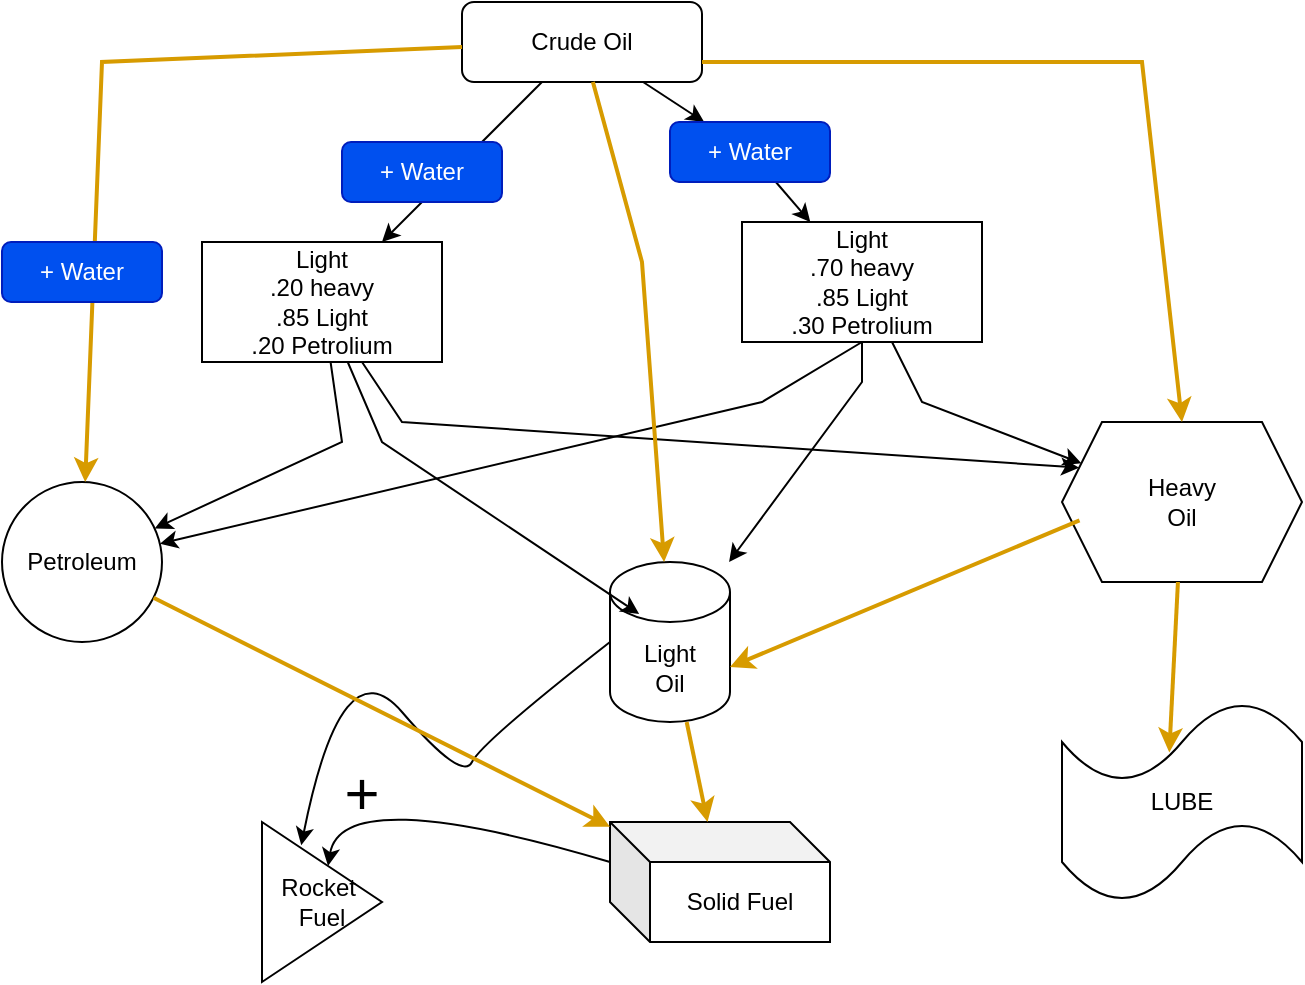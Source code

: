 <mxfile version="24.8.4">
  <diagram id="C5RBs43oDa-KdzZeNtuy" name="Page-1">
    <mxGraphModel dx="1050" dy="522" grid="1" gridSize="10" guides="1" tooltips="1" connect="1" arrows="1" fold="1" page="1" pageScale="1" pageWidth="827" pageHeight="1169" math="0" shadow="0">
      <root>
        <mxCell id="WIyWlLk6GJQsqaUBKTNV-0" />
        <mxCell id="WIyWlLk6GJQsqaUBKTNV-1" parent="WIyWlLk6GJQsqaUBKTNV-0" />
        <mxCell id="WIyWlLk6GJQsqaUBKTNV-3" value="Crude Oil" style="rounded=1;whiteSpace=wrap;html=1;fontSize=12;glass=0;strokeWidth=1;shadow=0;" parent="WIyWlLk6GJQsqaUBKTNV-1" vertex="1">
          <mxGeometry x="310" y="10" width="120" height="40" as="geometry" />
        </mxCell>
        <mxCell id="xNyH6aOBv22jk299AQ-3-2" value="Petroleum" style="ellipse;whiteSpace=wrap;html=1;aspect=fixed;" parent="WIyWlLk6GJQsqaUBKTNV-1" vertex="1">
          <mxGeometry x="80" y="250" width="80" height="80" as="geometry" />
        </mxCell>
        <mxCell id="xNyH6aOBv22jk299AQ-3-3" value="Light&lt;div&gt;Oil&lt;/div&gt;" style="shape=cylinder3;whiteSpace=wrap;html=1;boundedLbl=1;backgroundOutline=1;size=15;" parent="WIyWlLk6GJQsqaUBKTNV-1" vertex="1">
          <mxGeometry x="384" y="290" width="60" height="80" as="geometry" />
        </mxCell>
        <mxCell id="xNyH6aOBv22jk299AQ-3-5" value="Heavy&lt;div&gt;Oil&lt;/div&gt;" style="shape=hexagon;perimeter=hexagonPerimeter2;whiteSpace=wrap;html=1;fixedSize=1;" parent="WIyWlLk6GJQsqaUBKTNV-1" vertex="1">
          <mxGeometry x="610" y="220" width="120" height="80" as="geometry" />
        </mxCell>
        <mxCell id="xNyH6aOBv22jk299AQ-3-10" value="" style="endArrow=none;startArrow=classic;html=1;rounded=0;exitX=0.5;exitY=0;exitDx=0;exitDy=0;entryX=1;entryY=0.75;entryDx=0;entryDy=0;strokeWidth=2;fillColor=#ffe6cc;strokeColor=#d79b00;endFill=0;" parent="WIyWlLk6GJQsqaUBKTNV-1" source="xNyH6aOBv22jk299AQ-3-5" target="WIyWlLk6GJQsqaUBKTNV-3" edge="1">
          <mxGeometry width="50" height="50" relative="1" as="geometry">
            <mxPoint x="570" y="200" as="sourcePoint" />
            <mxPoint x="620" y="150" as="targetPoint" />
            <Array as="points">
              <mxPoint x="650" y="40" />
            </Array>
          </mxGeometry>
        </mxCell>
        <mxCell id="xNyH6aOBv22jk299AQ-3-13" value="" style="endArrow=classic;html=1;rounded=0;entryX=1;entryY=0;entryDx=0;entryDy=52.5;entryPerimeter=0;exitX=0.073;exitY=0.615;exitDx=0;exitDy=0;exitPerimeter=0;strokeWidth=2;fillColor=#ffe6cc;strokeColor=#d79b00;" parent="WIyWlLk6GJQsqaUBKTNV-1" source="xNyH6aOBv22jk299AQ-3-5" target="xNyH6aOBv22jk299AQ-3-3" edge="1">
          <mxGeometry width="50" height="50" relative="1" as="geometry">
            <mxPoint x="580" y="260" as="sourcePoint" />
            <mxPoint x="440" y="250" as="targetPoint" />
          </mxGeometry>
        </mxCell>
        <mxCell id="xNyH6aOBv22jk299AQ-3-15" value="Solid Fuel" style="shape=cube;whiteSpace=wrap;html=1;boundedLbl=1;backgroundOutline=1;darkOpacity=0.05;darkOpacity2=0.1;" parent="WIyWlLk6GJQsqaUBKTNV-1" vertex="1">
          <mxGeometry x="384" y="420" width="110" height="60" as="geometry" />
        </mxCell>
        <mxCell id="xNyH6aOBv22jk299AQ-3-16" value="" style="endArrow=classic;html=1;rounded=0;fillColor=#ffe6cc;strokeColor=#d79b00;strokeWidth=2;" parent="WIyWlLk6GJQsqaUBKTNV-1" source="xNyH6aOBv22jk299AQ-3-3" target="xNyH6aOBv22jk299AQ-3-15" edge="1">
          <mxGeometry width="50" height="50" relative="1" as="geometry">
            <mxPoint x="330" y="370" as="sourcePoint" />
            <mxPoint x="380" y="320" as="targetPoint" />
          </mxGeometry>
        </mxCell>
        <mxCell id="xNyH6aOBv22jk299AQ-3-17" value="LUBE" style="shape=tape;whiteSpace=wrap;html=1;" parent="WIyWlLk6GJQsqaUBKTNV-1" vertex="1">
          <mxGeometry x="610" y="360" width="120" height="100" as="geometry" />
        </mxCell>
        <mxCell id="xNyH6aOBv22jk299AQ-3-18" value="" style="endArrow=classic;html=1;rounded=0;entryX=0.447;entryY=0.252;entryDx=0;entryDy=0;entryPerimeter=0;fillColor=#ffe6cc;strokeColor=#d79b00;strokeWidth=2;" parent="WIyWlLk6GJQsqaUBKTNV-1" source="xNyH6aOBv22jk299AQ-3-5" target="xNyH6aOBv22jk299AQ-3-17" edge="1">
          <mxGeometry width="50" height="50" relative="1" as="geometry">
            <mxPoint x="630" y="360" as="sourcePoint" />
            <mxPoint x="680" y="310" as="targetPoint" />
          </mxGeometry>
        </mxCell>
        <mxCell id="xNyH6aOBv22jk299AQ-3-19" value="Rocket&amp;nbsp;&lt;div&gt;Fuel&lt;/div&gt;" style="triangle;whiteSpace=wrap;html=1;" parent="WIyWlLk6GJQsqaUBKTNV-1" vertex="1">
          <mxGeometry x="210" y="420" width="60" height="80" as="geometry" />
        </mxCell>
        <mxCell id="xNyH6aOBv22jk299AQ-3-20" value="" style="curved=1;endArrow=classic;html=1;rounded=0;exitX=0;exitY=0;exitDx=0;exitDy=20;exitPerimeter=0;" parent="WIyWlLk6GJQsqaUBKTNV-1" source="xNyH6aOBv22jk299AQ-3-15" target="xNyH6aOBv22jk299AQ-3-19" edge="1">
          <mxGeometry width="50" height="50" relative="1" as="geometry">
            <mxPoint x="250" y="450" as="sourcePoint" />
            <mxPoint x="300" y="400" as="targetPoint" />
            <Array as="points">
              <mxPoint x="250" y="400" />
            </Array>
          </mxGeometry>
        </mxCell>
        <mxCell id="xNyH6aOBv22jk299AQ-3-21" value="" style="curved=1;endArrow=classic;html=1;rounded=0;exitX=0;exitY=0.5;exitDx=0;exitDy=0;exitPerimeter=0;entryX=0.327;entryY=0.145;entryDx=0;entryDy=0;entryPerimeter=0;" parent="WIyWlLk6GJQsqaUBKTNV-1" source="xNyH6aOBv22jk299AQ-3-3" target="xNyH6aOBv22jk299AQ-3-19" edge="1">
          <mxGeometry width="50" height="50" relative="1" as="geometry">
            <mxPoint x="250" y="380" as="sourcePoint" />
            <mxPoint x="300" y="330" as="targetPoint" />
            <Array as="points">
              <mxPoint x="320" y="380" />
              <mxPoint x="310" y="400" />
              <mxPoint x="250" y="330" />
            </Array>
          </mxGeometry>
        </mxCell>
        <mxCell id="xNyH6aOBv22jk299AQ-3-24" value="" style="endArrow=classic;html=1;rounded=0;" parent="WIyWlLk6GJQsqaUBKTNV-1" source="WIyWlLk6GJQsqaUBKTNV-3" target="xNyH6aOBv22jk299AQ-3-26" edge="1">
          <mxGeometry width="50" height="50" relative="1" as="geometry">
            <mxPoint x="220" y="30" as="sourcePoint" />
            <mxPoint x="200" y="100" as="targetPoint" />
          </mxGeometry>
        </mxCell>
        <mxCell id="xNyH6aOBv22jk299AQ-3-26" value="Light&lt;div&gt;.20 heavy&lt;/div&gt;&lt;div&gt;.85 Light&lt;/div&gt;&lt;div&gt;.20 Petrolium&lt;/div&gt;" style="rounded=0;whiteSpace=wrap;html=1;" parent="WIyWlLk6GJQsqaUBKTNV-1" vertex="1">
          <mxGeometry x="180" y="130" width="120" height="60" as="geometry" />
        </mxCell>
        <mxCell id="xNyH6aOBv22jk299AQ-3-27" value="" style="endArrow=none;startArrow=classic;html=1;rounded=0;labelBorderColor=none;textShadow=0;strokeWidth=2;fillColor=#ffe6cc;strokeColor=#d79b00;endFill=0;" parent="WIyWlLk6GJQsqaUBKTNV-1" source="xNyH6aOBv22jk299AQ-3-2" target="WIyWlLk6GJQsqaUBKTNV-3" edge="1">
          <mxGeometry width="50" height="50" relative="1" as="geometry">
            <mxPoint x="120" y="30" as="sourcePoint" />
            <mxPoint x="-80" y="-170" as="targetPoint" />
            <Array as="points">
              <mxPoint x="130" y="40" />
            </Array>
          </mxGeometry>
        </mxCell>
        <mxCell id="xNyH6aOBv22jk299AQ-3-28" value="" style="endArrow=classic;html=1;rounded=0;" parent="WIyWlLk6GJQsqaUBKTNV-1" source="xNyH6aOBv22jk299AQ-3-40" target="xNyH6aOBv22jk299AQ-3-29" edge="1">
          <mxGeometry width="50" height="50" relative="1" as="geometry">
            <mxPoint x="350" y="150" as="sourcePoint" />
            <mxPoint x="442.727" y="110" as="targetPoint" />
          </mxGeometry>
        </mxCell>
        <mxCell id="xNyH6aOBv22jk299AQ-3-29" value="Light&lt;div&gt;.70 heavy&lt;/div&gt;&lt;div&gt;.85 Light&lt;/div&gt;&lt;div&gt;.3&lt;span style=&quot;background-color: initial;&quot;&gt;0 Petrolium&lt;/span&gt;&lt;/div&gt;" style="rounded=0;whiteSpace=wrap;html=1;" parent="WIyWlLk6GJQsqaUBKTNV-1" vertex="1">
          <mxGeometry x="450" y="120" width="120" height="60" as="geometry" />
        </mxCell>
        <mxCell id="xNyH6aOBv22jk299AQ-3-30" value="" style="endArrow=classic;html=1;rounded=0;" parent="WIyWlLk6GJQsqaUBKTNV-1" source="xNyH6aOBv22jk299AQ-3-26" target="xNyH6aOBv22jk299AQ-3-2" edge="1">
          <mxGeometry width="50" height="50" relative="1" as="geometry">
            <mxPoint x="360" y="60" as="sourcePoint" />
            <mxPoint x="280" y="140" as="targetPoint" />
            <Array as="points">
              <mxPoint x="250" y="230" />
            </Array>
          </mxGeometry>
        </mxCell>
        <mxCell id="xNyH6aOBv22jk299AQ-3-31" value="" style="endArrow=classic;html=1;rounded=0;entryX=0;entryY=0.25;entryDx=0;entryDy=0;" parent="WIyWlLk6GJQsqaUBKTNV-1" source="xNyH6aOBv22jk299AQ-3-26" target="xNyH6aOBv22jk299AQ-3-5" edge="1">
          <mxGeometry width="50" height="50" relative="1" as="geometry">
            <mxPoint x="235" y="200" as="sourcePoint" />
            <mxPoint x="164" y="279" as="targetPoint" />
            <Array as="points">
              <mxPoint x="280" y="220" />
            </Array>
          </mxGeometry>
        </mxCell>
        <mxCell id="xNyH6aOBv22jk299AQ-3-32" value="" style="endArrow=classic;html=1;rounded=0;entryX=0.243;entryY=0.325;entryDx=0;entryDy=0;entryPerimeter=0;" parent="WIyWlLk6GJQsqaUBKTNV-1" source="xNyH6aOBv22jk299AQ-3-26" target="xNyH6aOBv22jk299AQ-3-3" edge="1">
          <mxGeometry width="50" height="50" relative="1" as="geometry">
            <mxPoint x="271" y="200" as="sourcePoint" />
            <mxPoint x="364" y="270" as="targetPoint" />
            <Array as="points">
              <mxPoint x="270" y="230" />
            </Array>
          </mxGeometry>
        </mxCell>
        <mxCell id="xNyH6aOBv22jk299AQ-3-33" value="" style="endArrow=classic;html=1;rounded=0;" parent="WIyWlLk6GJQsqaUBKTNV-1" source="xNyH6aOBv22jk299AQ-3-29" target="xNyH6aOBv22jk299AQ-3-5" edge="1">
          <mxGeometry width="50" height="50" relative="1" as="geometry">
            <mxPoint x="500" y="220" as="sourcePoint" />
            <mxPoint x="601" y="300" as="targetPoint" />
            <Array as="points">
              <mxPoint x="540" y="210" />
            </Array>
          </mxGeometry>
        </mxCell>
        <mxCell id="xNyH6aOBv22jk299AQ-3-34" value="" style="endArrow=classic;html=1;rounded=0;exitX=0.5;exitY=1;exitDx=0;exitDy=0;" parent="WIyWlLk6GJQsqaUBKTNV-1" source="xNyH6aOBv22jk299AQ-3-29" target="xNyH6aOBv22jk299AQ-3-3" edge="1">
          <mxGeometry width="50" height="50" relative="1" as="geometry">
            <mxPoint x="390" y="130" as="sourcePoint" />
            <mxPoint x="674" y="203" as="targetPoint" />
            <Array as="points">
              <mxPoint x="510" y="200" />
            </Array>
          </mxGeometry>
        </mxCell>
        <mxCell id="xNyH6aOBv22jk299AQ-3-35" value="" style="endArrow=classic;html=1;rounded=0;exitX=0.5;exitY=1;exitDx=0;exitDy=0;" parent="WIyWlLk6GJQsqaUBKTNV-1" source="xNyH6aOBv22jk299AQ-3-29" target="xNyH6aOBv22jk299AQ-3-2" edge="1">
          <mxGeometry width="50" height="50" relative="1" as="geometry">
            <mxPoint x="430" y="200" as="sourcePoint" />
            <mxPoint x="358" y="279" as="targetPoint" />
            <Array as="points">
              <mxPoint x="460" y="210" />
            </Array>
          </mxGeometry>
        </mxCell>
        <mxCell id="xNyH6aOBv22jk299AQ-3-36" value="" style="endArrow=none;startArrow=classic;html=1;rounded=0;strokeWidth=2;fillColor=#ffe6cc;strokeColor=#d79b00;endFill=0;" parent="WIyWlLk6GJQsqaUBKTNV-1" source="xNyH6aOBv22jk299AQ-3-3" target="WIyWlLk6GJQsqaUBKTNV-3" edge="1">
          <mxGeometry width="50" height="50" relative="1" as="geometry">
            <mxPoint x="360" y="110" as="sourcePoint" />
            <mxPoint x="120" y="-70" as="targetPoint" />
            <Array as="points">
              <mxPoint x="400" y="140" />
            </Array>
          </mxGeometry>
        </mxCell>
        <mxCell id="xNyH6aOBv22jk299AQ-3-37" value="+" style="text;strokeColor=none;align=center;fillColor=none;html=1;verticalAlign=middle;whiteSpace=wrap;rounded=0;fontSize=30;" parent="WIyWlLk6GJQsqaUBKTNV-1" vertex="1">
          <mxGeometry x="230" y="390" width="60" height="30" as="geometry" />
        </mxCell>
        <mxCell id="xNyH6aOBv22jk299AQ-3-38" value="" style="endArrow=classic;html=1;rounded=0;fillColor=#ffe6cc;strokeColor=#d79b00;strokeWidth=2;" parent="WIyWlLk6GJQsqaUBKTNV-1" source="xNyH6aOBv22jk299AQ-3-2" target="xNyH6aOBv22jk299AQ-3-15" edge="1">
          <mxGeometry width="50" height="50" relative="1" as="geometry">
            <mxPoint x="150" y="360" as="sourcePoint" />
            <mxPoint x="161" y="410" as="targetPoint" />
          </mxGeometry>
        </mxCell>
        <mxCell id="xNyH6aOBv22jk299AQ-3-39" value="+ Water" style="rounded=1;whiteSpace=wrap;html=1;fillColor=#0050ef;fontColor=#ffffff;strokeColor=#001DBC;" parent="WIyWlLk6GJQsqaUBKTNV-1" vertex="1">
          <mxGeometry x="250" y="80" width="80" height="30" as="geometry" />
        </mxCell>
        <mxCell id="xNyH6aOBv22jk299AQ-3-41" value="" style="endArrow=classic;html=1;rounded=0;" parent="WIyWlLk6GJQsqaUBKTNV-1" source="WIyWlLk6GJQsqaUBKTNV-3" target="xNyH6aOBv22jk299AQ-3-40" edge="1">
          <mxGeometry width="50" height="50" relative="1" as="geometry">
            <mxPoint x="393" y="50" as="sourcePoint" />
            <mxPoint x="475" y="120" as="targetPoint" />
          </mxGeometry>
        </mxCell>
        <mxCell id="xNyH6aOBv22jk299AQ-3-40" value="+ Water" style="rounded=1;whiteSpace=wrap;html=1;fillColor=#0050ef;fontColor=#ffffff;strokeColor=#001DBC;" parent="WIyWlLk6GJQsqaUBKTNV-1" vertex="1">
          <mxGeometry x="414" y="70" width="80" height="30" as="geometry" />
        </mxCell>
        <mxCell id="7wJRIplIG9JziK1Eui7u-0" value="+ Water" style="rounded=1;whiteSpace=wrap;html=1;fillColor=#0050ef;fontColor=#ffffff;strokeColor=#001DBC;" vertex="1" parent="WIyWlLk6GJQsqaUBKTNV-1">
          <mxGeometry x="80" y="130" width="80" height="30" as="geometry" />
        </mxCell>
      </root>
    </mxGraphModel>
  </diagram>
</mxfile>
